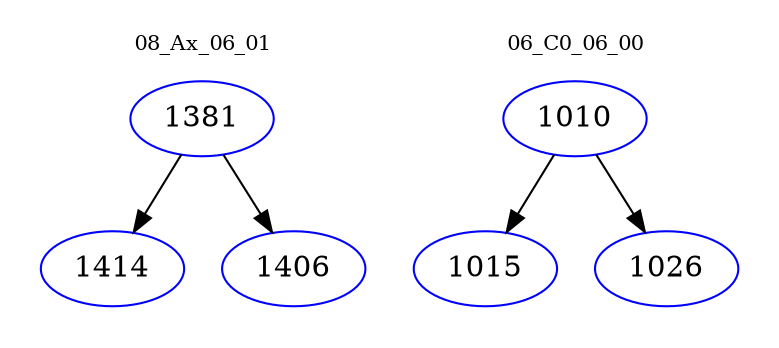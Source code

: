 digraph{
subgraph cluster_0 {
color = white
label = "08_Ax_06_01";
fontsize=10;
T0_1381 [label="1381", color="blue"]
T0_1381 -> T0_1414 [color="black"]
T0_1414 [label="1414", color="blue"]
T0_1381 -> T0_1406 [color="black"]
T0_1406 [label="1406", color="blue"]
}
subgraph cluster_1 {
color = white
label = "06_C0_06_00";
fontsize=10;
T1_1010 [label="1010", color="blue"]
T1_1010 -> T1_1015 [color="black"]
T1_1015 [label="1015", color="blue"]
T1_1010 -> T1_1026 [color="black"]
T1_1026 [label="1026", color="blue"]
}
}
